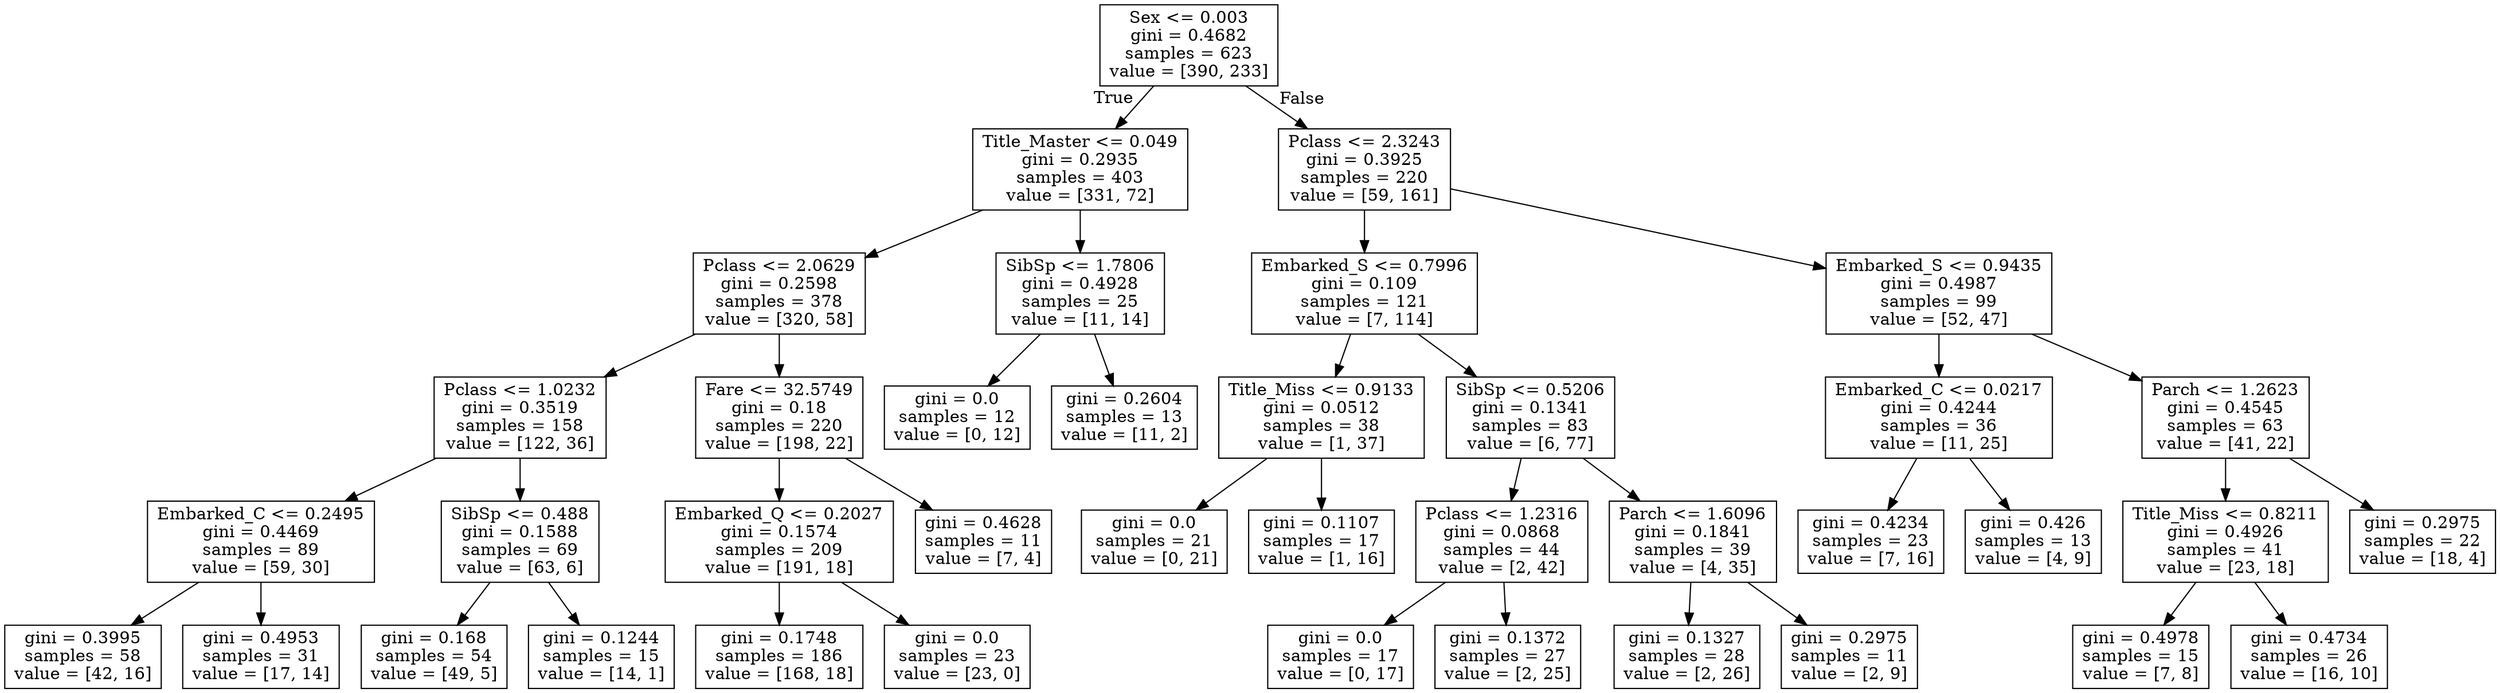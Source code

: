 digraph Tree {
node [shape=box] ;
0 [label="Sex <= 0.003\ngini = 0.4682\nsamples = 623\nvalue = [390, 233]"] ;
1 [label="Title_Master <= 0.049\ngini = 0.2935\nsamples = 403\nvalue = [331, 72]"] ;
0 -> 1 [labeldistance=2.5, labelangle=45, headlabel="True"] ;
2 [label="Pclass <= 2.0629\ngini = 0.2598\nsamples = 378\nvalue = [320, 58]"] ;
1 -> 2 ;
3 [label="Pclass <= 1.0232\ngini = 0.3519\nsamples = 158\nvalue = [122, 36]"] ;
2 -> 3 ;
4 [label="Embarked_C <= 0.2495\ngini = 0.4469\nsamples = 89\nvalue = [59, 30]"] ;
3 -> 4 ;
5 [label="gini = 0.3995\nsamples = 58\nvalue = [42, 16]"] ;
4 -> 5 ;
6 [label="gini = 0.4953\nsamples = 31\nvalue = [17, 14]"] ;
4 -> 6 ;
7 [label="SibSp <= 0.488\ngini = 0.1588\nsamples = 69\nvalue = [63, 6]"] ;
3 -> 7 ;
8 [label="gini = 0.168\nsamples = 54\nvalue = [49, 5]"] ;
7 -> 8 ;
9 [label="gini = 0.1244\nsamples = 15\nvalue = [14, 1]"] ;
7 -> 9 ;
10 [label="Fare <= 32.5749\ngini = 0.18\nsamples = 220\nvalue = [198, 22]"] ;
2 -> 10 ;
11 [label="Embarked_Q <= 0.2027\ngini = 0.1574\nsamples = 209\nvalue = [191, 18]"] ;
10 -> 11 ;
12 [label="gini = 0.1748\nsamples = 186\nvalue = [168, 18]"] ;
11 -> 12 ;
13 [label="gini = 0.0\nsamples = 23\nvalue = [23, 0]"] ;
11 -> 13 ;
14 [label="gini = 0.4628\nsamples = 11\nvalue = [7, 4]"] ;
10 -> 14 ;
15 [label="SibSp <= 1.7806\ngini = 0.4928\nsamples = 25\nvalue = [11, 14]"] ;
1 -> 15 ;
16 [label="gini = 0.0\nsamples = 12\nvalue = [0, 12]"] ;
15 -> 16 ;
17 [label="gini = 0.2604\nsamples = 13\nvalue = [11, 2]"] ;
15 -> 17 ;
18 [label="Pclass <= 2.3243\ngini = 0.3925\nsamples = 220\nvalue = [59, 161]"] ;
0 -> 18 [labeldistance=2.5, labelangle=-45, headlabel="False"] ;
19 [label="Embarked_S <= 0.7996\ngini = 0.109\nsamples = 121\nvalue = [7, 114]"] ;
18 -> 19 ;
20 [label="Title_Miss <= 0.9133\ngini = 0.0512\nsamples = 38\nvalue = [1, 37]"] ;
19 -> 20 ;
21 [label="gini = 0.0\nsamples = 21\nvalue = [0, 21]"] ;
20 -> 21 ;
22 [label="gini = 0.1107\nsamples = 17\nvalue = [1, 16]"] ;
20 -> 22 ;
23 [label="SibSp <= 0.5206\ngini = 0.1341\nsamples = 83\nvalue = [6, 77]"] ;
19 -> 23 ;
24 [label="Pclass <= 1.2316\ngini = 0.0868\nsamples = 44\nvalue = [2, 42]"] ;
23 -> 24 ;
25 [label="gini = 0.0\nsamples = 17\nvalue = [0, 17]"] ;
24 -> 25 ;
26 [label="gini = 0.1372\nsamples = 27\nvalue = [2, 25]"] ;
24 -> 26 ;
27 [label="Parch <= 1.6096\ngini = 0.1841\nsamples = 39\nvalue = [4, 35]"] ;
23 -> 27 ;
28 [label="gini = 0.1327\nsamples = 28\nvalue = [2, 26]"] ;
27 -> 28 ;
29 [label="gini = 0.2975\nsamples = 11\nvalue = [2, 9]"] ;
27 -> 29 ;
30 [label="Embarked_S <= 0.9435\ngini = 0.4987\nsamples = 99\nvalue = [52, 47]"] ;
18 -> 30 ;
31 [label="Embarked_C <= 0.0217\ngini = 0.4244\nsamples = 36\nvalue = [11, 25]"] ;
30 -> 31 ;
32 [label="gini = 0.4234\nsamples = 23\nvalue = [7, 16]"] ;
31 -> 32 ;
33 [label="gini = 0.426\nsamples = 13\nvalue = [4, 9]"] ;
31 -> 33 ;
34 [label="Parch <= 1.2623\ngini = 0.4545\nsamples = 63\nvalue = [41, 22]"] ;
30 -> 34 ;
35 [label="Title_Miss <= 0.8211\ngini = 0.4926\nsamples = 41\nvalue = [23, 18]"] ;
34 -> 35 ;
36 [label="gini = 0.4978\nsamples = 15\nvalue = [7, 8]"] ;
35 -> 36 ;
37 [label="gini = 0.4734\nsamples = 26\nvalue = [16, 10]"] ;
35 -> 37 ;
38 [label="gini = 0.2975\nsamples = 22\nvalue = [18, 4]"] ;
34 -> 38 ;
}